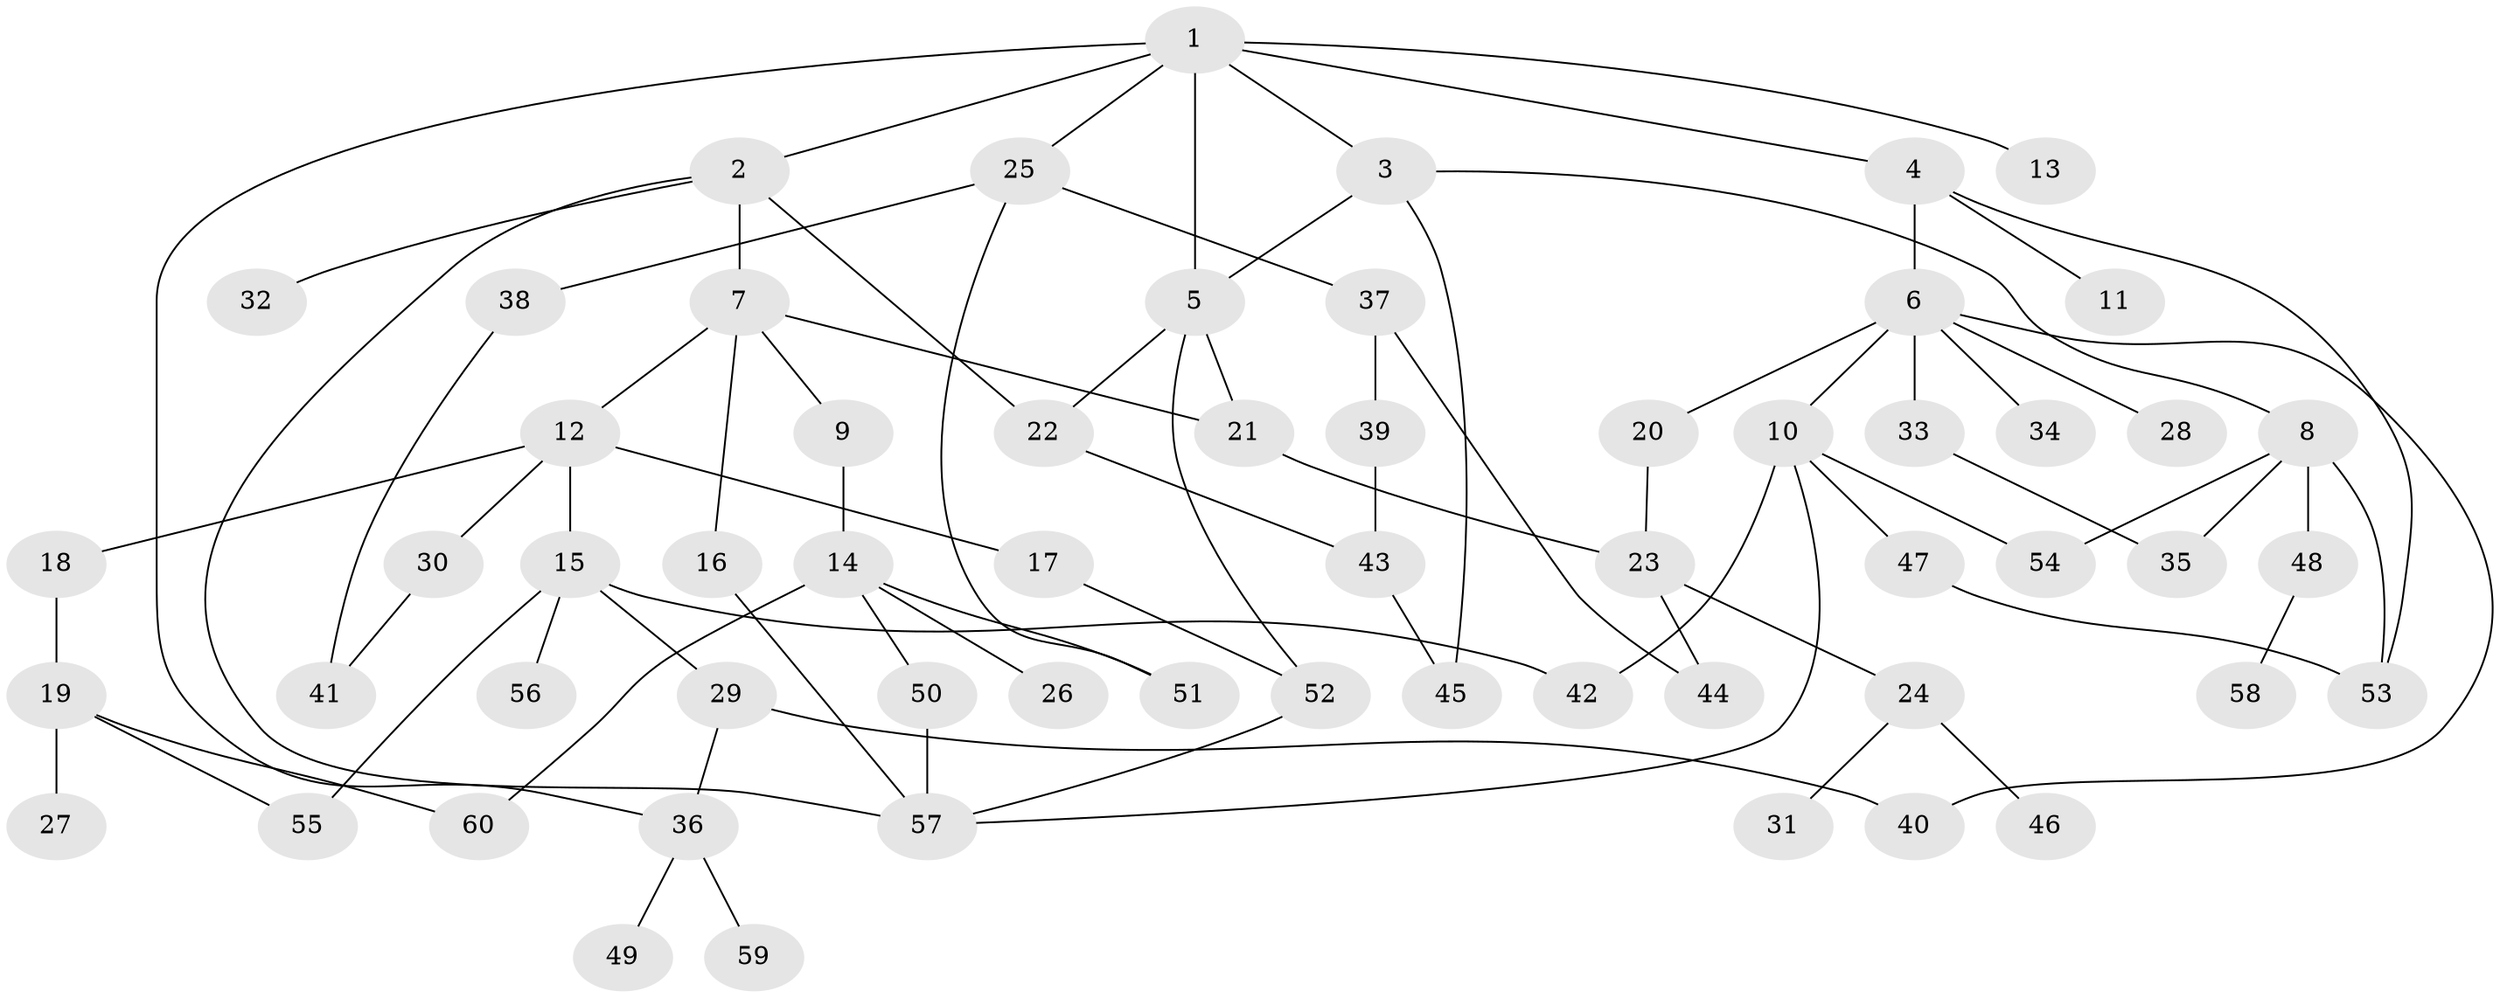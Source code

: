 // coarse degree distribution, {11: 0.03333333333333333, 3: 0.13333333333333333, 4: 0.13333333333333333, 7: 0.03333333333333333, 5: 0.13333333333333333, 6: 0.03333333333333333, 1: 0.26666666666666666, 2: 0.23333333333333334}
// Generated by graph-tools (version 1.1) at 2025/48/03/04/25 22:48:52]
// undirected, 60 vertices, 82 edges
graph export_dot {
  node [color=gray90,style=filled];
  1;
  2;
  3;
  4;
  5;
  6;
  7;
  8;
  9;
  10;
  11;
  12;
  13;
  14;
  15;
  16;
  17;
  18;
  19;
  20;
  21;
  22;
  23;
  24;
  25;
  26;
  27;
  28;
  29;
  30;
  31;
  32;
  33;
  34;
  35;
  36;
  37;
  38;
  39;
  40;
  41;
  42;
  43;
  44;
  45;
  46;
  47;
  48;
  49;
  50;
  51;
  52;
  53;
  54;
  55;
  56;
  57;
  58;
  59;
  60;
  1 -- 2;
  1 -- 3;
  1 -- 4;
  1 -- 5;
  1 -- 13;
  1 -- 25;
  1 -- 36;
  2 -- 7;
  2 -- 22;
  2 -- 32;
  2 -- 57;
  3 -- 8;
  3 -- 5;
  3 -- 45;
  4 -- 6;
  4 -- 11;
  4 -- 53;
  5 -- 21;
  5 -- 52;
  5 -- 22;
  6 -- 10;
  6 -- 20;
  6 -- 28;
  6 -- 33;
  6 -- 34;
  6 -- 40;
  7 -- 9;
  7 -- 12;
  7 -- 16;
  7 -- 21;
  8 -- 35;
  8 -- 48;
  8 -- 53;
  8 -- 54;
  9 -- 14;
  10 -- 47;
  10 -- 57;
  10 -- 54;
  10 -- 42;
  12 -- 15;
  12 -- 17;
  12 -- 18;
  12 -- 30;
  14 -- 26;
  14 -- 50;
  14 -- 60;
  14 -- 51;
  15 -- 29;
  15 -- 42;
  15 -- 55;
  15 -- 56;
  16 -- 57;
  17 -- 52;
  18 -- 19;
  19 -- 27;
  19 -- 60;
  19 -- 55;
  20 -- 23;
  21 -- 23;
  22 -- 43;
  23 -- 24;
  23 -- 44;
  24 -- 31;
  24 -- 46;
  25 -- 37;
  25 -- 38;
  25 -- 51;
  29 -- 40;
  29 -- 36;
  30 -- 41;
  33 -- 35;
  36 -- 49;
  36 -- 59;
  37 -- 39;
  37 -- 44;
  38 -- 41;
  39 -- 43;
  43 -- 45;
  47 -- 53;
  48 -- 58;
  50 -- 57;
  52 -- 57;
}
